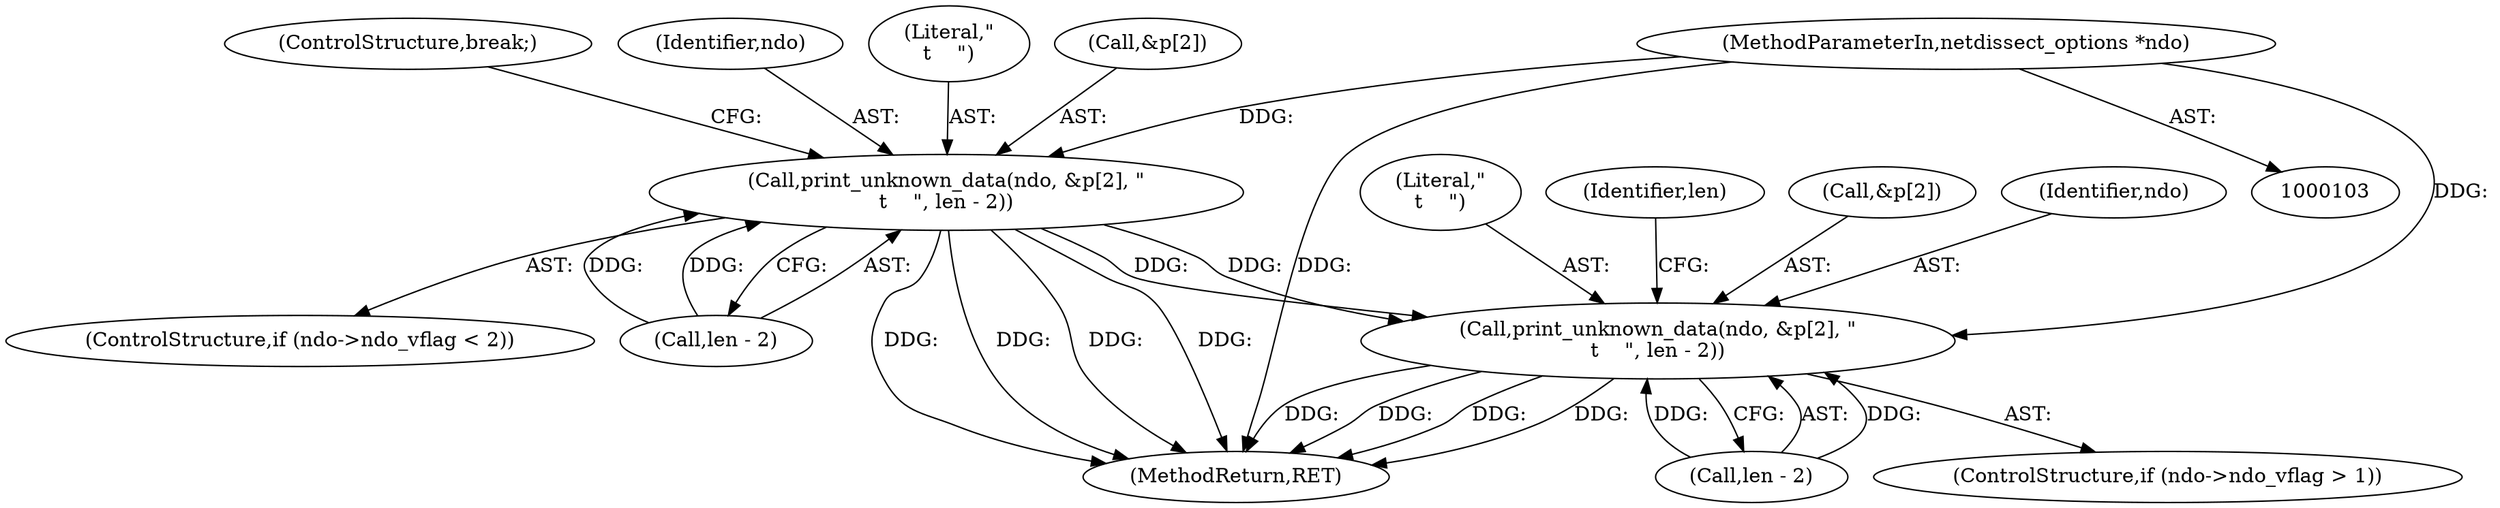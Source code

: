 digraph "0_tcpdump_7029d15f148ef24bb7c6668bc640f5470d085e5a_0@pointer" {
"1000104" [label="(MethodParameterIn,netdissect_options *ndo)"];
"1000333" [label="(Call,print_unknown_data(ndo, &p[2], \"\n\t    \", len - 2))"];
"1000350" [label="(Call,print_unknown_data(ndo, &p[2], \"\n\t    \", len - 2))"];
"1000340" [label="(Call,len - 2)"];
"1000356" [label="(Literal,\"\n\t    \")"];
"1000104" [label="(MethodParameterIn,netdissect_options *ndo)"];
"1000344" [label="(ControlStructure,if (ndo->ndo_vflag > 1))"];
"1000357" [label="(Call,len - 2)"];
"1000327" [label="(ControlStructure,if (ndo->ndo_vflag < 2))"];
"1000369" [label="(MethodReturn,RET)"];
"1000339" [label="(Literal,\"\n\t    \")"];
"1000335" [label="(Call,&p[2])"];
"1000343" [label="(ControlStructure,break;)"];
"1000361" [label="(Identifier,len)"];
"1000352" [label="(Call,&p[2])"];
"1000350" [label="(Call,print_unknown_data(ndo, &p[2], \"\n\t    \", len - 2))"];
"1000334" [label="(Identifier,ndo)"];
"1000333" [label="(Call,print_unknown_data(ndo, &p[2], \"\n\t    \", len - 2))"];
"1000351" [label="(Identifier,ndo)"];
"1000104" -> "1000103"  [label="AST: "];
"1000104" -> "1000369"  [label="DDG: "];
"1000104" -> "1000333"  [label="DDG: "];
"1000104" -> "1000350"  [label="DDG: "];
"1000333" -> "1000327"  [label="AST: "];
"1000333" -> "1000340"  [label="CFG: "];
"1000334" -> "1000333"  [label="AST: "];
"1000335" -> "1000333"  [label="AST: "];
"1000339" -> "1000333"  [label="AST: "];
"1000340" -> "1000333"  [label="AST: "];
"1000343" -> "1000333"  [label="CFG: "];
"1000333" -> "1000369"  [label="DDG: "];
"1000333" -> "1000369"  [label="DDG: "];
"1000333" -> "1000369"  [label="DDG: "];
"1000333" -> "1000369"  [label="DDG: "];
"1000340" -> "1000333"  [label="DDG: "];
"1000340" -> "1000333"  [label="DDG: "];
"1000333" -> "1000350"  [label="DDG: "];
"1000333" -> "1000350"  [label="DDG: "];
"1000350" -> "1000344"  [label="AST: "];
"1000350" -> "1000357"  [label="CFG: "];
"1000351" -> "1000350"  [label="AST: "];
"1000352" -> "1000350"  [label="AST: "];
"1000356" -> "1000350"  [label="AST: "];
"1000357" -> "1000350"  [label="AST: "];
"1000361" -> "1000350"  [label="CFG: "];
"1000350" -> "1000369"  [label="DDG: "];
"1000350" -> "1000369"  [label="DDG: "];
"1000350" -> "1000369"  [label="DDG: "];
"1000350" -> "1000369"  [label="DDG: "];
"1000357" -> "1000350"  [label="DDG: "];
"1000357" -> "1000350"  [label="DDG: "];
}
